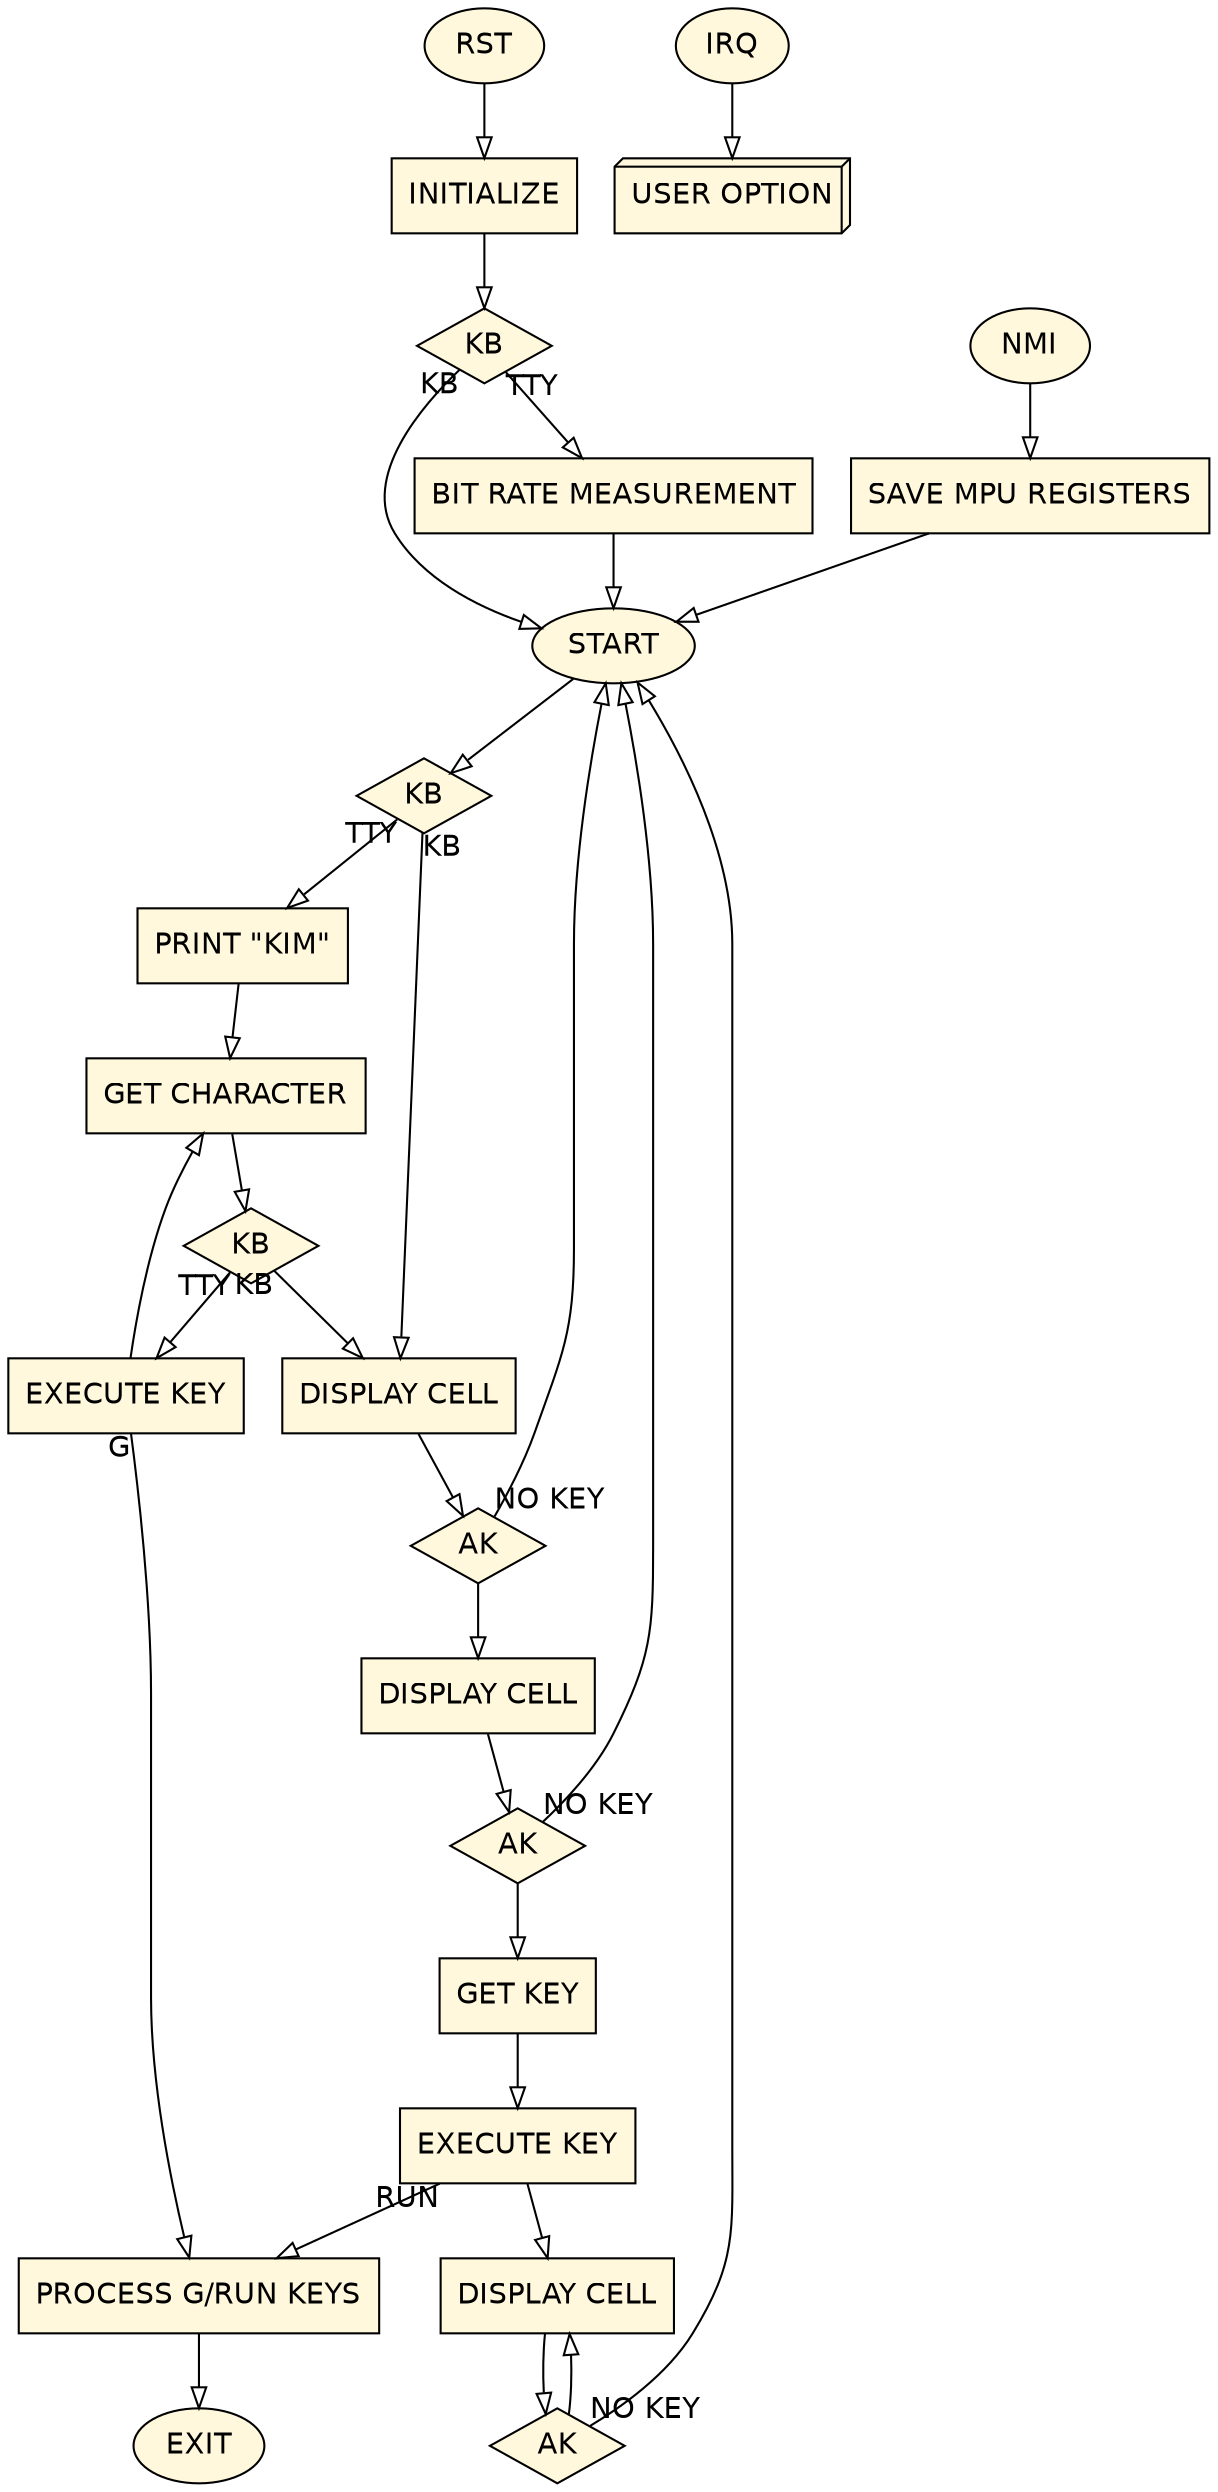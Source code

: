 digraph {
"07a9fdf9-578e-4a50-87c7-806e2163020a" [label="START", shape=ellipse, style=filled, fillcolor=cornsilk, fontname=Helvetica];
"07a9fdf9-578e-4a50-87c7-806e2163020a" -> "8e99f13d-feea-430a-bd82-86784fd9d3ae" [taillabel="", arrowhead=onormal, fontname=Helvetica];
"45b88e4b-6ba7-4cca-9cc0-e640b6aec62d" [label="DISPLAY CELL", shape=box, style=filled, fillcolor=cornsilk, fontname=Helvetica];
"45b88e4b-6ba7-4cca-9cc0-e640b6aec62d" -> "95859b8d-1f20-4a04-b134-56c02c32bd0f" [taillabel="", arrowhead=onormal, fontname=Helvetica];
"8af63bf8-e2a8-4829-ac13-627eac0e3b02" [label="BIT RATE MEASUREMENT", shape=box, style=filled, fillcolor=cornsilk, fontname=Helvetica];
"8af63bf8-e2a8-4829-ac13-627eac0e3b02" -> "07a9fdf9-578e-4a50-87c7-806e2163020a" [taillabel="", arrowhead=onormal, fontname=Helvetica];
"ee14f676-8ce8-4189-9f73-a518dc991840" [label="AK", shape=diamond, style=filled, fillcolor=cornsilk, fontname=Helvetica];
"ee14f676-8ce8-4189-9f73-a518dc991840" -> "6a713cc5-512e-43c8-bb4c-7f9f972863df" [taillabel="", arrowhead=onormal, fontname=Helvetica];
"ee14f676-8ce8-4189-9f73-a518dc991840" -> "07a9fdf9-578e-4a50-87c7-806e2163020a" [taillabel="NO KEY", arrowhead=onormal, fontname=Helvetica];
"3f15bb3e-7c49-4d09-ae3d-2202b8df1960" [label="EXECUTE KEY", shape=box, style=filled, fillcolor=cornsilk, fontname=Helvetica];
"3f15bb3e-7c49-4d09-ae3d-2202b8df1960" -> "6a713cc5-512e-43c8-bb4c-7f9f972863df" [taillabel="", arrowhead=onormal, fontname=Helvetica];
"3f15bb3e-7c49-4d09-ae3d-2202b8df1960" -> "f36543ec-2be5-4ada-af4e-3a57369048d8" [taillabel="RUN", arrowhead=onormal, fontname=Helvetica];
"a60f42b4-054f-4464-8568-f74bc0697250" [label="EXIT", shape=ellipse, style=filled, fillcolor=cornsilk, fontname=Helvetica];
"95859b8d-1f20-4a04-b134-56c02c32bd0f" [label="AK", shape=diamond, style=filled, fillcolor=cornsilk, fontname=Helvetica];
"95859b8d-1f20-4a04-b134-56c02c32bd0f" -> "1949edf1-eb02-4747-9b41-4385c00671ed" [taillabel="", arrowhead=onormal, fontname=Helvetica];
"95859b8d-1f20-4a04-b134-56c02c32bd0f" -> "07a9fdf9-578e-4a50-87c7-806e2163020a" [taillabel="NO KEY", arrowhead=onormal, fontname=Helvetica];
"768b0b98-a3cd-48e0-b5b0-d51baeda581e" [label="KB", shape=diamond, style=filled, fillcolor=cornsilk, fontname=Helvetica];
"768b0b98-a3cd-48e0-b5b0-d51baeda581e" -> "8af63bf8-e2a8-4829-ac13-627eac0e3b02" [taillabel="TTY", arrowhead=onormal, fontname=Helvetica];
"768b0b98-a3cd-48e0-b5b0-d51baeda581e" -> "07a9fdf9-578e-4a50-87c7-806e2163020a" [taillabel="KB", arrowhead=onormal, fontname=Helvetica];
"40866d27-136c-429e-9c18-2dd2c62f50b7" [label="PRINT \"KIM\"", shape=box, style=filled, fillcolor=cornsilk, fontname=Helvetica];
"40866d27-136c-429e-9c18-2dd2c62f50b7" -> "239fda16-a94d-4d94-b86e-2ce78db291de" [taillabel="", arrowhead=onormal, fontname=Helvetica];
"37fba769-2085-4cf2-85a2-b5f15be66641" [label="NMI", shape=ellipse, style=filled, fillcolor=cornsilk, fontname=Helvetica];
"37fba769-2085-4cf2-85a2-b5f15be66641" -> "b374b095-0863-49a7-b051-893b16181f11" [taillabel="", arrowhead=onormal, fontname=Helvetica];
"f36543ec-2be5-4ada-af4e-3a57369048d8" [label="PROCESS G/RUN KEYS", shape=box, style=filled, fillcolor=cornsilk, fontname=Helvetica];
"f36543ec-2be5-4ada-af4e-3a57369048d8" -> "a60f42b4-054f-4464-8568-f74bc0697250" [taillabel="", arrowhead=onormal, fontname=Helvetica];
"6a713cc5-512e-43c8-bb4c-7f9f972863df" [label="DISPLAY CELL", shape=box, style=filled, fillcolor=cornsilk, fontname=Helvetica];
"6a713cc5-512e-43c8-bb4c-7f9f972863df" -> "ee14f676-8ce8-4189-9f73-a518dc991840" [taillabel="", arrowhead=onormal, fontname=Helvetica];
"bb466645-5346-49b1-918d-3c376f4aa998" [label="RST", shape=ellipse, style=filled, fillcolor=cornsilk, fontname=Helvetica];
"bb466645-5346-49b1-918d-3c376f4aa998" -> "af787914-97fe-4037-ac23-08780d79270e" [taillabel="", arrowhead=onormal, fontname=Helvetica];
"af787914-97fe-4037-ac23-08780d79270e" [label="INITIALIZE", shape=box, style=filled, fillcolor=cornsilk, fontname=Helvetica];
"af787914-97fe-4037-ac23-08780d79270e" -> "768b0b98-a3cd-48e0-b5b0-d51baeda581e" [taillabel="", arrowhead=onormal, fontname=Helvetica];
"1a8a9d56-a415-4670-a531-a5bfc2bbe18f" [label="EXECUTE KEY", shape=box, style=filled, fillcolor=cornsilk, fontname=Helvetica];
"1a8a9d56-a415-4670-a531-a5bfc2bbe18f" -> "f36543ec-2be5-4ada-af4e-3a57369048d8" [taillabel="G", arrowhead=onormal, fontname=Helvetica];
"1a8a9d56-a415-4670-a531-a5bfc2bbe18f" -> "239fda16-a94d-4d94-b86e-2ce78db291de" [taillabel="", arrowhead=onormal, fontname=Helvetica];
"2d0cfb20-cb24-4bb6-8bfd-1ecef2d1b26b" [label="IRQ", shape=ellipse, style=filled, fillcolor=cornsilk, fontname=Helvetica];
"2d0cfb20-cb24-4bb6-8bfd-1ecef2d1b26b" -> "9b84f9cc-8744-49a6-8987-ac8f70fcab95" [taillabel="", arrowhead=onormal, fontname=Helvetica];
"9b84f9cc-8744-49a6-8987-ac8f70fcab95" [label="USER OPTION", shape=box3d, style=filled, fillcolor=cornsilk, fontname=Helvetica];
"b374b095-0863-49a7-b051-893b16181f11" [label="SAVE MPU REGISTERS", shape=box, style=filled, fillcolor=cornsilk, fontname=Helvetica];
"b374b095-0863-49a7-b051-893b16181f11" -> "07a9fdf9-578e-4a50-87c7-806e2163020a" [taillabel="", arrowhead=onormal, fontname=Helvetica];
"239fda16-a94d-4d94-b86e-2ce78db291de" [label="GET CHARACTER", shape=box, style=filled, fillcolor=cornsilk, fontname=Helvetica];
"239fda16-a94d-4d94-b86e-2ce78db291de" -> "cebbbe5e-7adb-4edd-98e0-818ee22b1139" [taillabel="", arrowhead=onormal, fontname=Helvetica];
"cebbbe5e-7adb-4edd-98e0-818ee22b1139" [label="KB", shape=diamond, style=filled, fillcolor=cornsilk, fontname=Helvetica];
"cebbbe5e-7adb-4edd-98e0-818ee22b1139" -> "1a8a9d56-a415-4670-a531-a5bfc2bbe18f" [taillabel="TTY", arrowhead=onormal, fontname=Helvetica];
"cebbbe5e-7adb-4edd-98e0-818ee22b1139" -> "b279873a-ec7d-47fd-ace2-b28e90c1da09" [taillabel="KB", arrowhead=onormal, fontname=Helvetica];
"ca630141-e3a3-451a-82f8-afe6f37a3ea5" [label="AK", shape=diamond, style=filled, fillcolor=cornsilk, fontname=Helvetica];
"ca630141-e3a3-451a-82f8-afe6f37a3ea5" -> "45b88e4b-6ba7-4cca-9cc0-e640b6aec62d" [taillabel="", arrowhead=onormal, fontname=Helvetica];
"ca630141-e3a3-451a-82f8-afe6f37a3ea5" -> "07a9fdf9-578e-4a50-87c7-806e2163020a" [taillabel="NO KEY", arrowhead=onormal, fontname=Helvetica];
"8e99f13d-feea-430a-bd82-86784fd9d3ae" [label="KB", shape=diamond, style=filled, fillcolor=cornsilk, fontname=Helvetica];
"8e99f13d-feea-430a-bd82-86784fd9d3ae" -> "b279873a-ec7d-47fd-ace2-b28e90c1da09" [taillabel="KB", arrowhead=onormal, fontname=Helvetica];
"8e99f13d-feea-430a-bd82-86784fd9d3ae" -> "40866d27-136c-429e-9c18-2dd2c62f50b7" [taillabel="TTY", arrowhead=onormal, fontname=Helvetica];
"1949edf1-eb02-4747-9b41-4385c00671ed" [label="GET KEY", shape=box, style=filled, fillcolor=cornsilk, fontname=Helvetica];
"1949edf1-eb02-4747-9b41-4385c00671ed" -> "3f15bb3e-7c49-4d09-ae3d-2202b8df1960" [taillabel="", arrowhead=onormal, fontname=Helvetica];
"b279873a-ec7d-47fd-ace2-b28e90c1da09" [label="DISPLAY CELL", shape=box, style=filled, fillcolor=cornsilk, fontname=Helvetica];
"b279873a-ec7d-47fd-ace2-b28e90c1da09" -> "ca630141-e3a3-451a-82f8-afe6f37a3ea5" [taillabel="", arrowhead=onormal, fontname=Helvetica];
}
